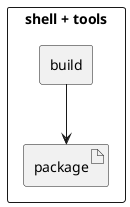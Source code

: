 @startuml shell-super-trad
skinparam defaultTextAlignment center

rectangle "shell + tools" {
    rectangle build
    artifact package
    build --> package
}
@enduml


@startuml shell-trad
skinparam defaultTextAlignment center

rectangle "shell + tools" {
    rectangle build
    node package
    build --> package
}
@enduml

@startuml dind-with-tools
skinparam defaultTextAlignment center

node "dind + tools" {
    rectangle build
    node package
    build --> package
}
@enduml

@startuml dind-installing-tools
skinparam defaultTextAlignment center

node dind {
    rectangle tools [
        install tools
    ]
    rectangle build
    node package
    tools --> build
    build --> package
}
@enduml

@startuml dind-multi
skinparam defaultTextAlignment center

node dind {
    node bp [
        build
        --
        package
    ]
}
@enduml

@startuml dind-build-container
skinparam defaultTextAlignment center

node dind {
    node build
    node package
    build --> package
}
@enduml

@startuml multi-pipeline-dind
skinparam defaultTextAlignment center

node build

node dind {
    node package
}

build --> package

@enduml
